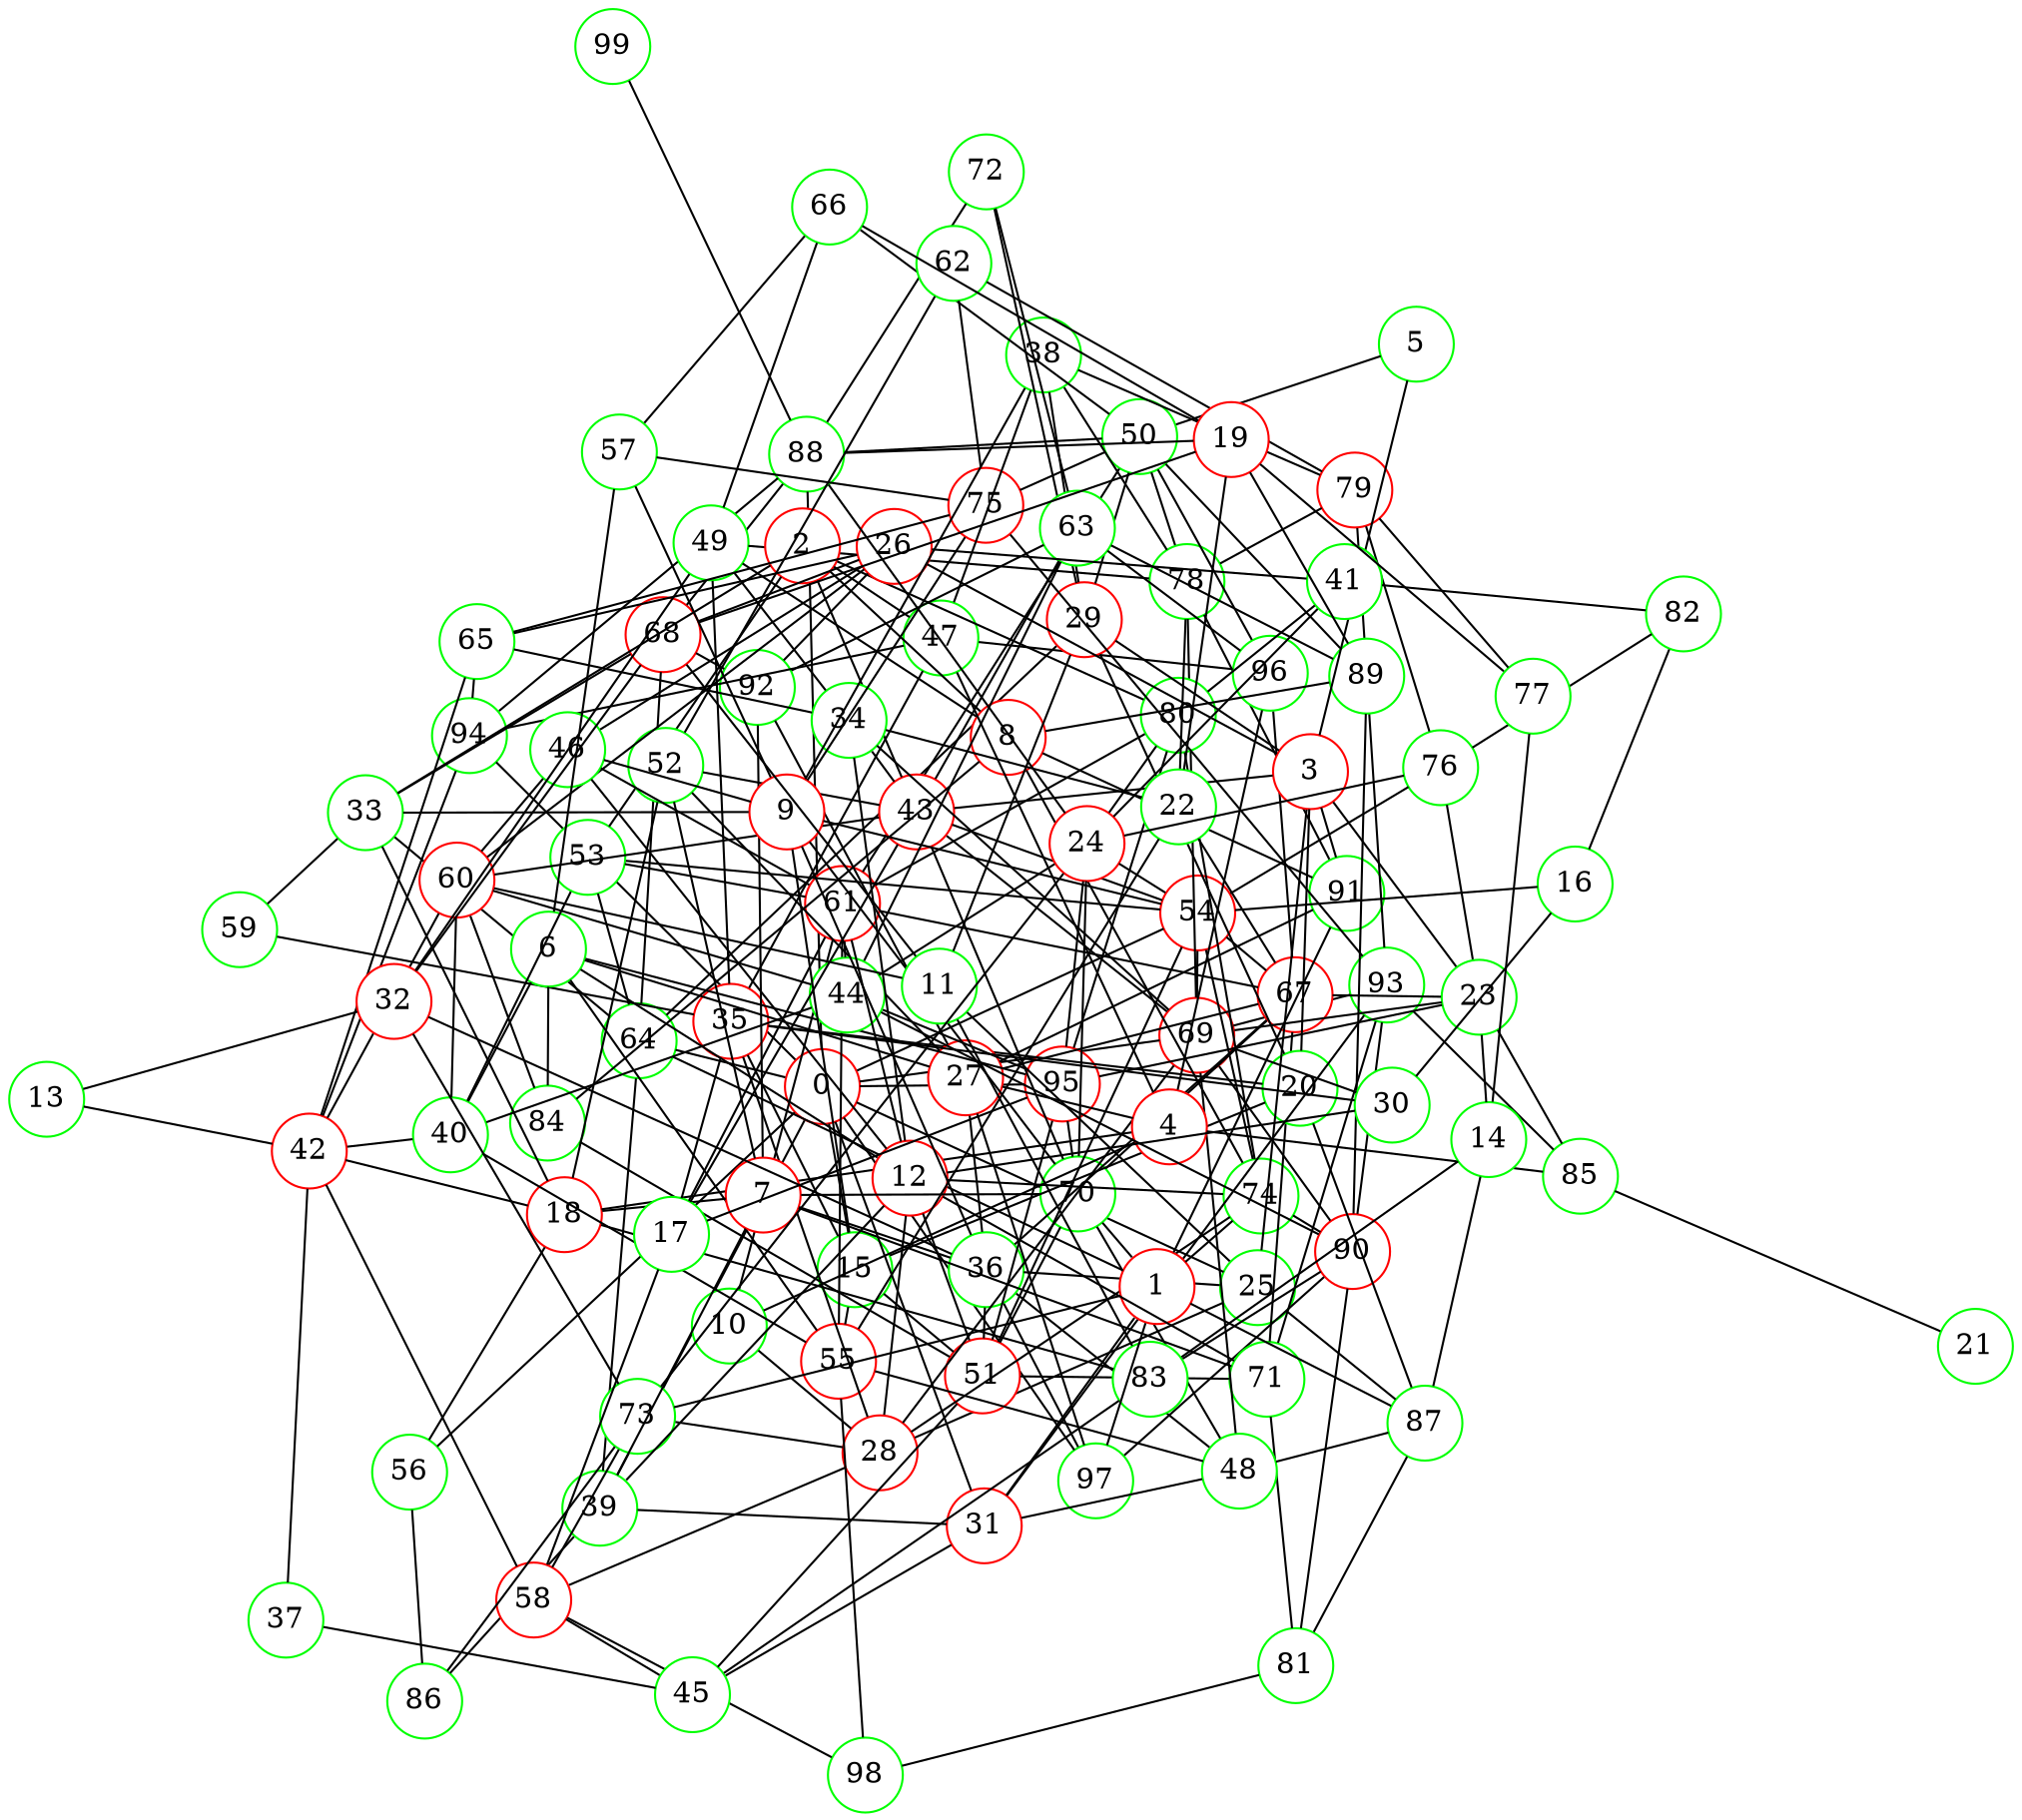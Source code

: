 graph {
graph ["layout"="fdp"]
node ["style"="filled","fillcolor"="white","fixedsize"="true","shape"="circle"]
"0" ["color"="red"]
"64" ["color"="green"]
"68" ["color"="red"]
"88" ["color"="green"]
"99" ["color"="green"]
"94" ["color"="green"]
"92" ["color"="green"]
"97" ["color"="green"]
"69" ["color"="red"]
"90" ["color"="red"]
"93" ["color"="green"]
"78" ["color"="green"]
"91" ["color"="green"]
"79" ["color"="red"]
"54" ["color"="red"]
"67" ["color"="red"]
"96" ["color"="green"]
"70" ["color"="green"]
"95" ["color"="red"]
"71" ["color"="green"]
"81" ["color"="green"]
"98" ["color"="green"]
"87" ["color"="green"]
"74" ["color"="green"]
"80" ["color"="green"]
"76" ["color"="green"]
"82" ["color"="green"]
"39" ["color"="green"]
"86" ["color"="green"]
"56" ["color"="green"]
"25" ["color"="green"]
"36" ["color"="green"]
"48" ["color"="green"]
"55" ["color"="red"]
"61" ["color"="red"]
"51" ["color"="red"]
"84" ["color"="green"]
"28" ["color"="red"]
"35" ["color"="red"]
"49" ["color"="green"]
"66" ["color"="green"]
"59" ["color"="green"]
"47" ["color"="green"]
"73" ["color"="green"]
"58" ["color"="red"]
"15" ["color"="green"]
"20" ["color"="green"]
"29" ["color"="red"]
"50" ["color"="green"]
"89" ["color"="green"]
"75" ["color"="red"]
"38" ["color"="green"]
"72" ["color"="green"]
"31" ["color"="red"]
"45" ["color"="green"]
"83" ["color"="green"]
"1" ["color"="red"]
"2" ["color"="red"]
"33" ["color"="green"]
"53" ["color"="green"]
"8" ["color"="red"]
"43" ["color"="red"]
"52" ["color"="green"]
"62" ["color"="green"]
"60" ["color"="red"]
"63" ["color"="green"]
"3" ["color"="red"]
"5" ["color"="green"]
"23" ["color"="green"]
"85" ["color"="green"]
"26" ["color"="red"]
"65" ["color"="green"]
"41" ["color"="green"]
"46" ["color"="green"]
"4" ["color"="red"]
"18" ["color"="red"]
"42" ["color"="red"]
"10" ["color"="green"]
"27" ["color"="red"]
"6" ["color"="green"]
"40" ["color"="green"]
"44" ["color"="green"]
"57" ["color"="green"]
"12" ["color"="red"]
"34" ["color"="green"]
"30" ["color"="green"]
"7" ["color"="red"]
"9" ["color"="red"]
"11" ["color"="green"]
"13" ["color"="green"]
"32" ["color"="red"]
"14" ["color"="green"]
"77" ["color"="green"]
"16" ["color"="green"]
"17" ["color"="green"]
"19" ["color"="red"]
"22" ["color"="green"]
"21" ["color"="green"]
"24" ["color"="red"]
"37" ["color"="green"]
"0" -- "64"
"0" -- "97"
"0" -- "69"
"0" -- "54"
"0" -- "39"
"0" -- "56"
"0" -- "88"
"0" -- "25"
"0" -- "94"
"0" -- "15"
"0" -- "31"
"0" -- "95"
"64" -- "68"
"68" -- "88"
"68" -- "92"
"88" -- "99"
"88" -- "94"
"69" -- "90"
"69" -- "93"
"69" -- "78"
"90" -- "97"
"90" -- "93"
"78" -- "91"
"78" -- "79"
"79" -- "93"
"54" -- "67"
"54" -- "69"
"54" -- "74"
"54" -- "76"
"67" -- "96"
"67" -- "70"
"67" -- "71"
"70" -- "95"
"71" -- "81"
"71" -- "93"
"81" -- "98"
"81" -- "87"
"81" -- "90"
"74" -- "80"
"74" -- "90"
"80" -- "95"
"76" -- "82"
"76" -- "79"
"39" -- "64"
"39" -- "86"
"56" -- "86"
"25" -- "36"
"25" -- "87"
"25" -- "28"
"36" -- "48"
"36" -- "97"
"36" -- "51"
"36" -- "67"
"48" -- "69"
"48" -- "70"
"48" -- "55"
"48" -- "87"
"55" -- "98"
"55" -- "61"
"61" -- "80"
"61" -- "67"
"51" -- "84"
"51" -- "54"
"51" -- "70"
"51" -- "71"
"51" -- "95"
"28" -- "35"
"28" -- "69"
"28" -- "73"
"28" -- "58"
"28" -- "74"
"35" -- "49"
"35" -- "59"
"35" -- "47"
"49" -- "66"
"49" -- "78"
"47" -- "96"
"47" -- "94"
"73" -- "86"
"58" -- "98"
"58" -- "73"
"15" -- "35"
"15" -- "51"
"15" -- "20"
"15" -- "55"
"20" -- "35"
"20" -- "87"
"20" -- "29"
"29" -- "64"
"29" -- "50"
"29" -- "38"
"29" -- "72"
"50" -- "96"
"50" -- "66"
"50" -- "88"
"50" -- "89"
"50" -- "75"
"50" -- "61"
"50" -- "78"
"89" -- "90"
"75" -- "93"
"38" -- "78"
"38" -- "47"
"38" -- "79"
"72" -- "88"
"31" -- "48"
"31" -- "39"
"31" -- "45"
"31" -- "93"
"45" -- "51"
"45" -- "83"
"45" -- "58"
"83" -- "90"
"1" -- "64"
"1" -- "97"
"1" -- "70"
"1" -- "87"
"1" -- "73"
"1" -- "74"
"1" -- "91"
"1" -- "31"
"2" -- "80"
"2" -- "33"
"2" -- "53"
"2" -- "8"
"2" -- "43"
"2" -- "47"
"33" -- "64"
"33" -- "68"
"33" -- "59"
"53" -- "64"
"53" -- "54"
"53" -- "61"
"8" -- "49"
"8" -- "84"
"8" -- "89"
"8" -- "74"
"8" -- "91"
"43" -- "52"
"43" -- "69"
"43" -- "54"
"43" -- "70"
"43" -- "60"
"43" -- "63"
"52" -- "62"
"62" -- "75"
"62" -- "79"
"60" -- "84"
"63" -- "96"
"63" -- "72"
"63" -- "89"
"63" -- "92"
"3" -- "20"
"3" -- "5"
"3" -- "23"
"3" -- "25"
"3" -- "26"
"3" -- "43"
"3" -- "91"
"3" -- "29"
"5" -- "50"
"23" -- "67"
"23" -- "69"
"23" -- "85"
"23" -- "76"
"23" -- "95"
"85" -- "93"
"26" -- "65"
"26" -- "68"
"26" -- "41"
"26" -- "60"
"26" -- "92"
"26" -- "46"
"65" -- "75"
"65" -- "94"
"41" -- "80"
"41" -- "82"
"46" -- "60"
"46" -- "61"
"4" -- "96"
"4" -- "18"
"4" -- "85"
"4" -- "10"
"4" -- "27"
"4" -- "47"
"18" -- "33"
"18" -- "83"
"18" -- "52"
"18" -- "56"
"18" -- "42"
"42" -- "65"
"42" -- "58"
"42" -- "60"
"42" -- "94"
"10" -- "28"
"10" -- "61"
"27" -- "97"
"27" -- "67"
"27" -- "36"
"27" -- "52"
"27" -- "91"
"27" -- "92"
"6" -- "84"
"6" -- "55"
"6" -- "40"
"6" -- "57"
"6" -- "27"
"6" -- "12"
"6" -- "95"
"40" -- "53"
"40" -- "55"
"40" -- "42"
"40" -- "44"
"40" -- "60"
"44" -- "90"
"44" -- "60"
"44" -- "61"
"44" -- "63"
"44" -- "95"
"57" -- "66"
"57" -- "75"
"12" -- "34"
"12" -- "51"
"12" -- "39"
"12" -- "71"
"12" -- "74"
"12" -- "28"
"12" -- "61"
"12" -- "30"
"12" -- "46"
"34" -- "49"
"34" -- "65"
"34" -- "69"
"34" -- "43"
"30" -- "35"
"30" -- "69"
"7" -- "18"
"7" -- "36"
"7" -- "52"
"7" -- "70"
"7" -- "39"
"7" -- "71"
"7" -- "92"
"9" -- "33"
"9" -- "36"
"9" -- "38"
"9" -- "54"
"9" -- "70"
"9" -- "57"
"9" -- "75"
"9" -- "46"
"9" -- "15"
"11" -- "83"
"11" -- "68"
"11" -- "25"
"11" -- "60"
"11" -- "29"
"13" -- "32"
"13" -- "42"
"32" -- "49"
"32" -- "36"
"32" -- "68"
"32" -- "73"
"14" -- "83"
"14" -- "23"
"14" -- "87"
"14" -- "77"
"77" -- "79"
"16" -- "82"
"16" -- "54"
"16" -- "30"
"17" -- "35"
"17" -- "58"
"17" -- "43"
"17" -- "61"
"17" -- "95"
"19" -- "66"
"19" -- "68"
"19" -- "22"
"19" -- "88"
"19" -- "89"
"19" -- "77"
"22" -- "34"
"22" -- "67"
"22" -- "55"
"22" -- "78"
"21" -- "85"
"24" -- "80"
"24" -- "54"
"24" -- "70"
"24" -- "88"
"24" -- "41"
"24" -- "73"
"24" -- "44"
"24" -- "76"
"24" -- "95"
"37" -- "42"
"37" -- "45"
}